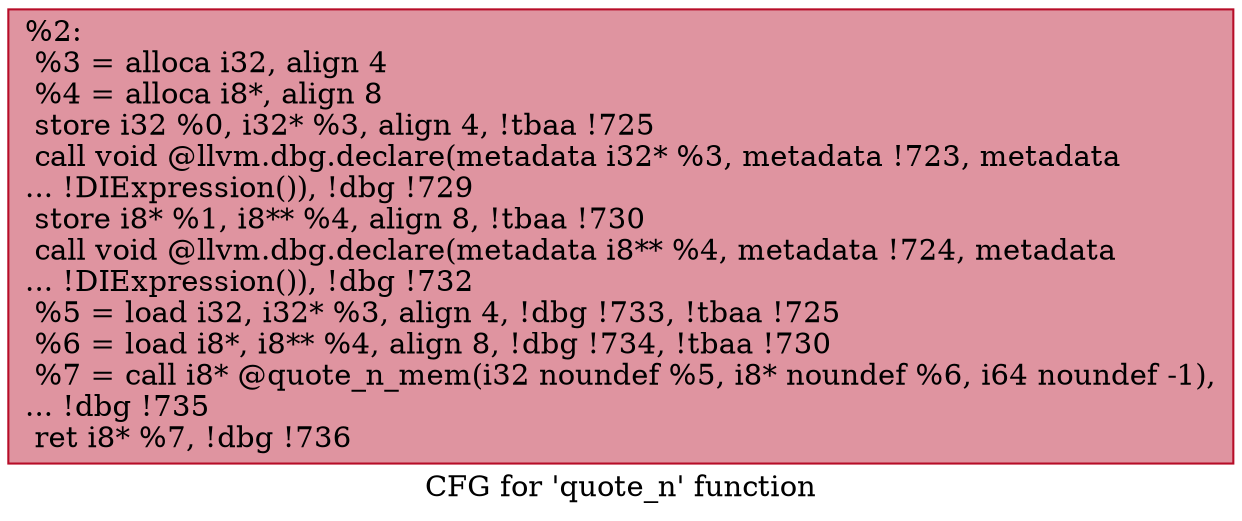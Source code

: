 digraph "CFG for 'quote_n' function" {
	label="CFG for 'quote_n' function";

	Node0x1100980 [shape=record,color="#b70d28ff", style=filled, fillcolor="#b70d2870",label="{%2:\l  %3 = alloca i32, align 4\l  %4 = alloca i8*, align 8\l  store i32 %0, i32* %3, align 4, !tbaa !725\l  call void @llvm.dbg.declare(metadata i32* %3, metadata !723, metadata\l... !DIExpression()), !dbg !729\l  store i8* %1, i8** %4, align 8, !tbaa !730\l  call void @llvm.dbg.declare(metadata i8** %4, metadata !724, metadata\l... !DIExpression()), !dbg !732\l  %5 = load i32, i32* %3, align 4, !dbg !733, !tbaa !725\l  %6 = load i8*, i8** %4, align 8, !dbg !734, !tbaa !730\l  %7 = call i8* @quote_n_mem(i32 noundef %5, i8* noundef %6, i64 noundef -1),\l... !dbg !735\l  ret i8* %7, !dbg !736\l}"];
}

